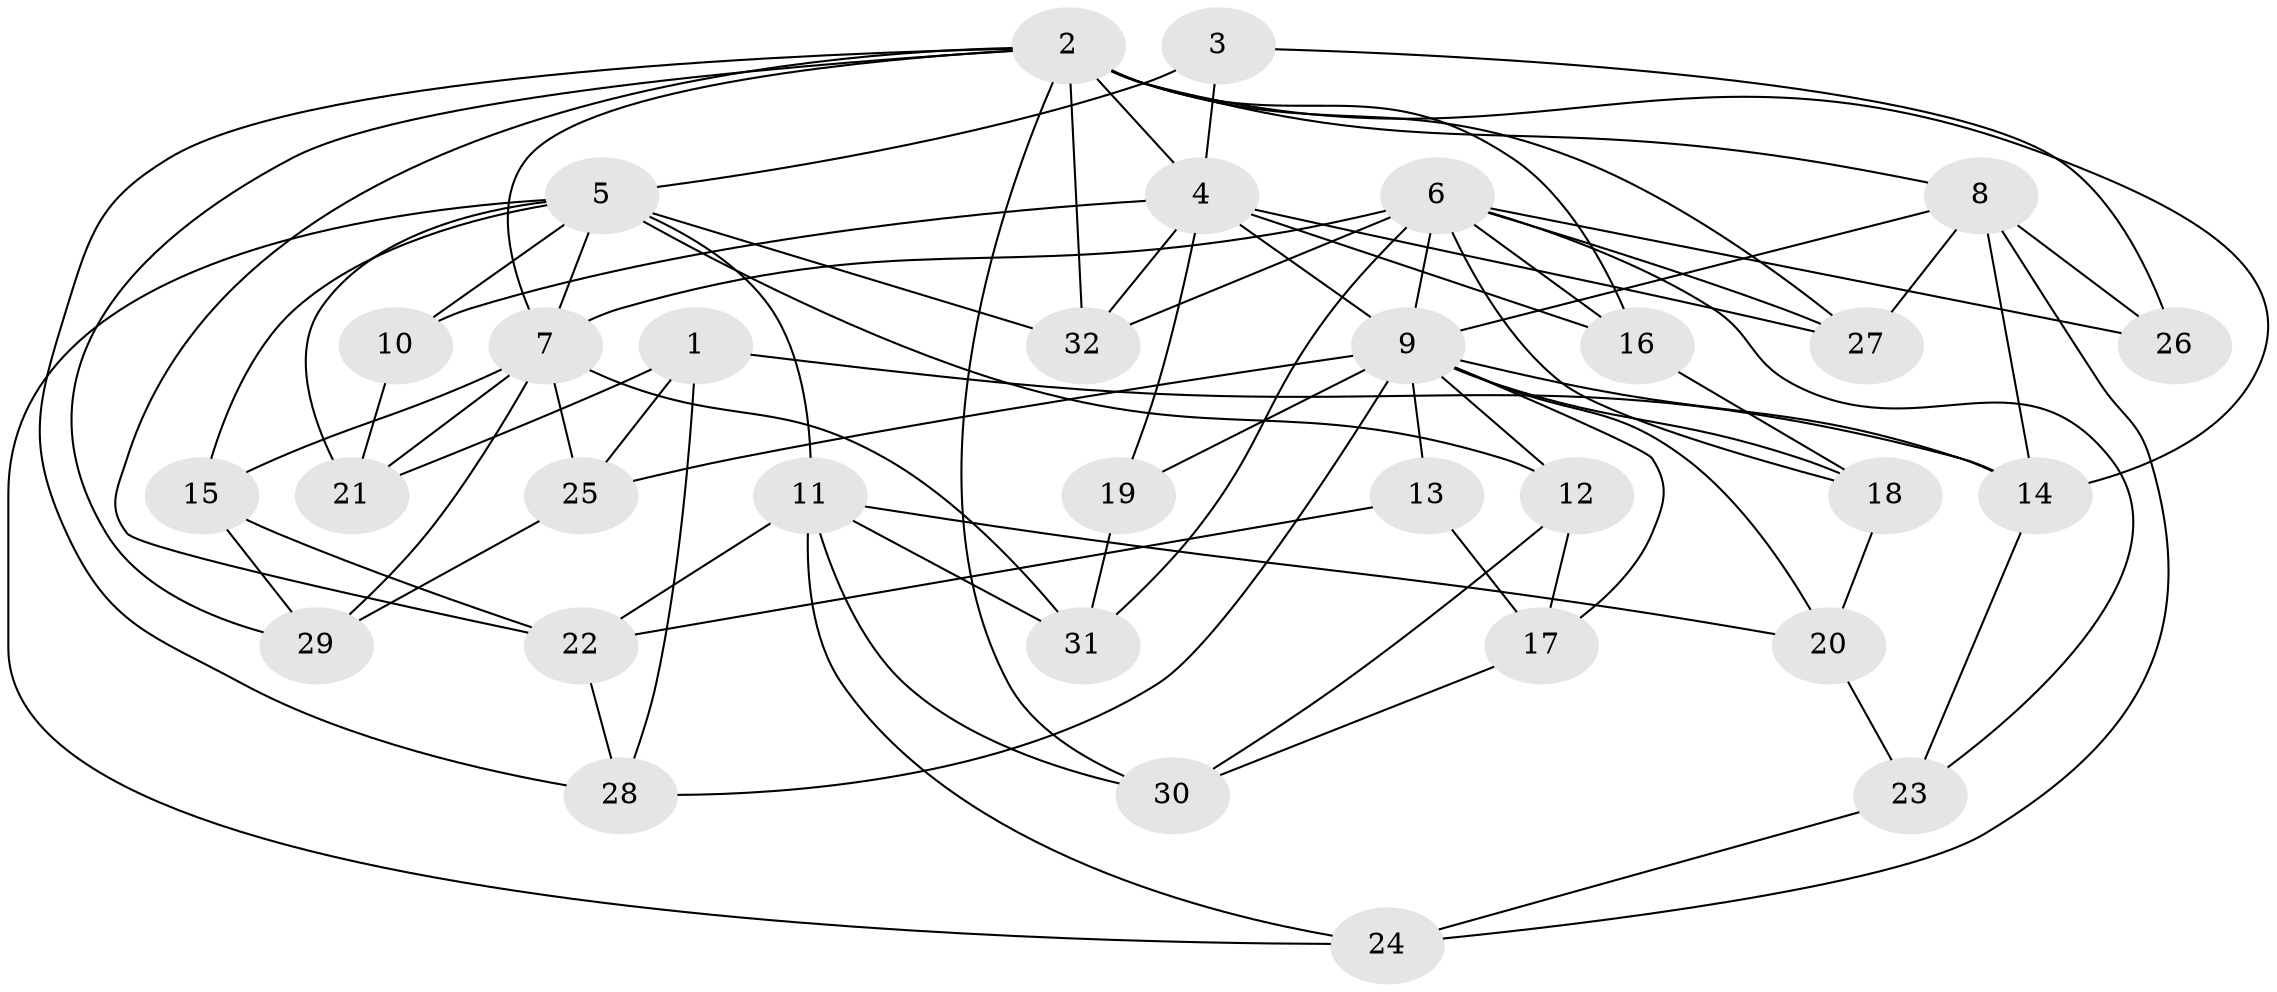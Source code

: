 // original degree distribution, {4: 1.0}
// Generated by graph-tools (version 1.1) at 2025/38/03/09/25 02:38:14]
// undirected, 32 vertices, 81 edges
graph export_dot {
graph [start="1"]
  node [color=gray90,style=filled];
  1;
  2;
  3;
  4;
  5;
  6;
  7;
  8;
  9;
  10;
  11;
  12;
  13;
  14;
  15;
  16;
  17;
  18;
  19;
  20;
  21;
  22;
  23;
  24;
  25;
  26;
  27;
  28;
  29;
  30;
  31;
  32;
  1 -- 14 [weight=1.0];
  1 -- 21 [weight=1.0];
  1 -- 25 [weight=1.0];
  1 -- 28 [weight=1.0];
  2 -- 4 [weight=1.0];
  2 -- 7 [weight=1.0];
  2 -- 8 [weight=2.0];
  2 -- 14 [weight=1.0];
  2 -- 16 [weight=1.0];
  2 -- 22 [weight=1.0];
  2 -- 27 [weight=1.0];
  2 -- 28 [weight=1.0];
  2 -- 29 [weight=1.0];
  2 -- 30 [weight=1.0];
  2 -- 32 [weight=1.0];
  3 -- 4 [weight=2.0];
  3 -- 5 [weight=1.0];
  3 -- 26 [weight=1.0];
  4 -- 9 [weight=1.0];
  4 -- 10 [weight=1.0];
  4 -- 16 [weight=1.0];
  4 -- 19 [weight=2.0];
  4 -- 27 [weight=1.0];
  4 -- 32 [weight=1.0];
  5 -- 7 [weight=1.0];
  5 -- 10 [weight=2.0];
  5 -- 11 [weight=1.0];
  5 -- 12 [weight=1.0];
  5 -- 15 [weight=1.0];
  5 -- 21 [weight=1.0];
  5 -- 24 [weight=1.0];
  5 -- 32 [weight=1.0];
  6 -- 7 [weight=3.0];
  6 -- 9 [weight=1.0];
  6 -- 16 [weight=1.0];
  6 -- 18 [weight=1.0];
  6 -- 23 [weight=1.0];
  6 -- 26 [weight=2.0];
  6 -- 27 [weight=1.0];
  6 -- 31 [weight=1.0];
  6 -- 32 [weight=1.0];
  7 -- 15 [weight=1.0];
  7 -- 21 [weight=1.0];
  7 -- 25 [weight=1.0];
  7 -- 29 [weight=1.0];
  7 -- 31 [weight=1.0];
  8 -- 9 [weight=1.0];
  8 -- 14 [weight=2.0];
  8 -- 24 [weight=1.0];
  8 -- 26 [weight=1.0];
  8 -- 27 [weight=1.0];
  9 -- 12 [weight=1.0];
  9 -- 13 [weight=1.0];
  9 -- 14 [weight=1.0];
  9 -- 17 [weight=1.0];
  9 -- 18 [weight=1.0];
  9 -- 19 [weight=1.0];
  9 -- 20 [weight=1.0];
  9 -- 25 [weight=1.0];
  9 -- 28 [weight=1.0];
  10 -- 21 [weight=1.0];
  11 -- 20 [weight=1.0];
  11 -- 22 [weight=3.0];
  11 -- 24 [weight=1.0];
  11 -- 30 [weight=1.0];
  11 -- 31 [weight=1.0];
  12 -- 17 [weight=1.0];
  12 -- 30 [weight=1.0];
  13 -- 17 [weight=1.0];
  13 -- 22 [weight=2.0];
  14 -- 23 [weight=1.0];
  15 -- 22 [weight=1.0];
  15 -- 29 [weight=1.0];
  16 -- 18 [weight=1.0];
  17 -- 30 [weight=1.0];
  18 -- 20 [weight=1.0];
  19 -- 31 [weight=1.0];
  20 -- 23 [weight=1.0];
  22 -- 28 [weight=1.0];
  23 -- 24 [weight=1.0];
  25 -- 29 [weight=1.0];
}
